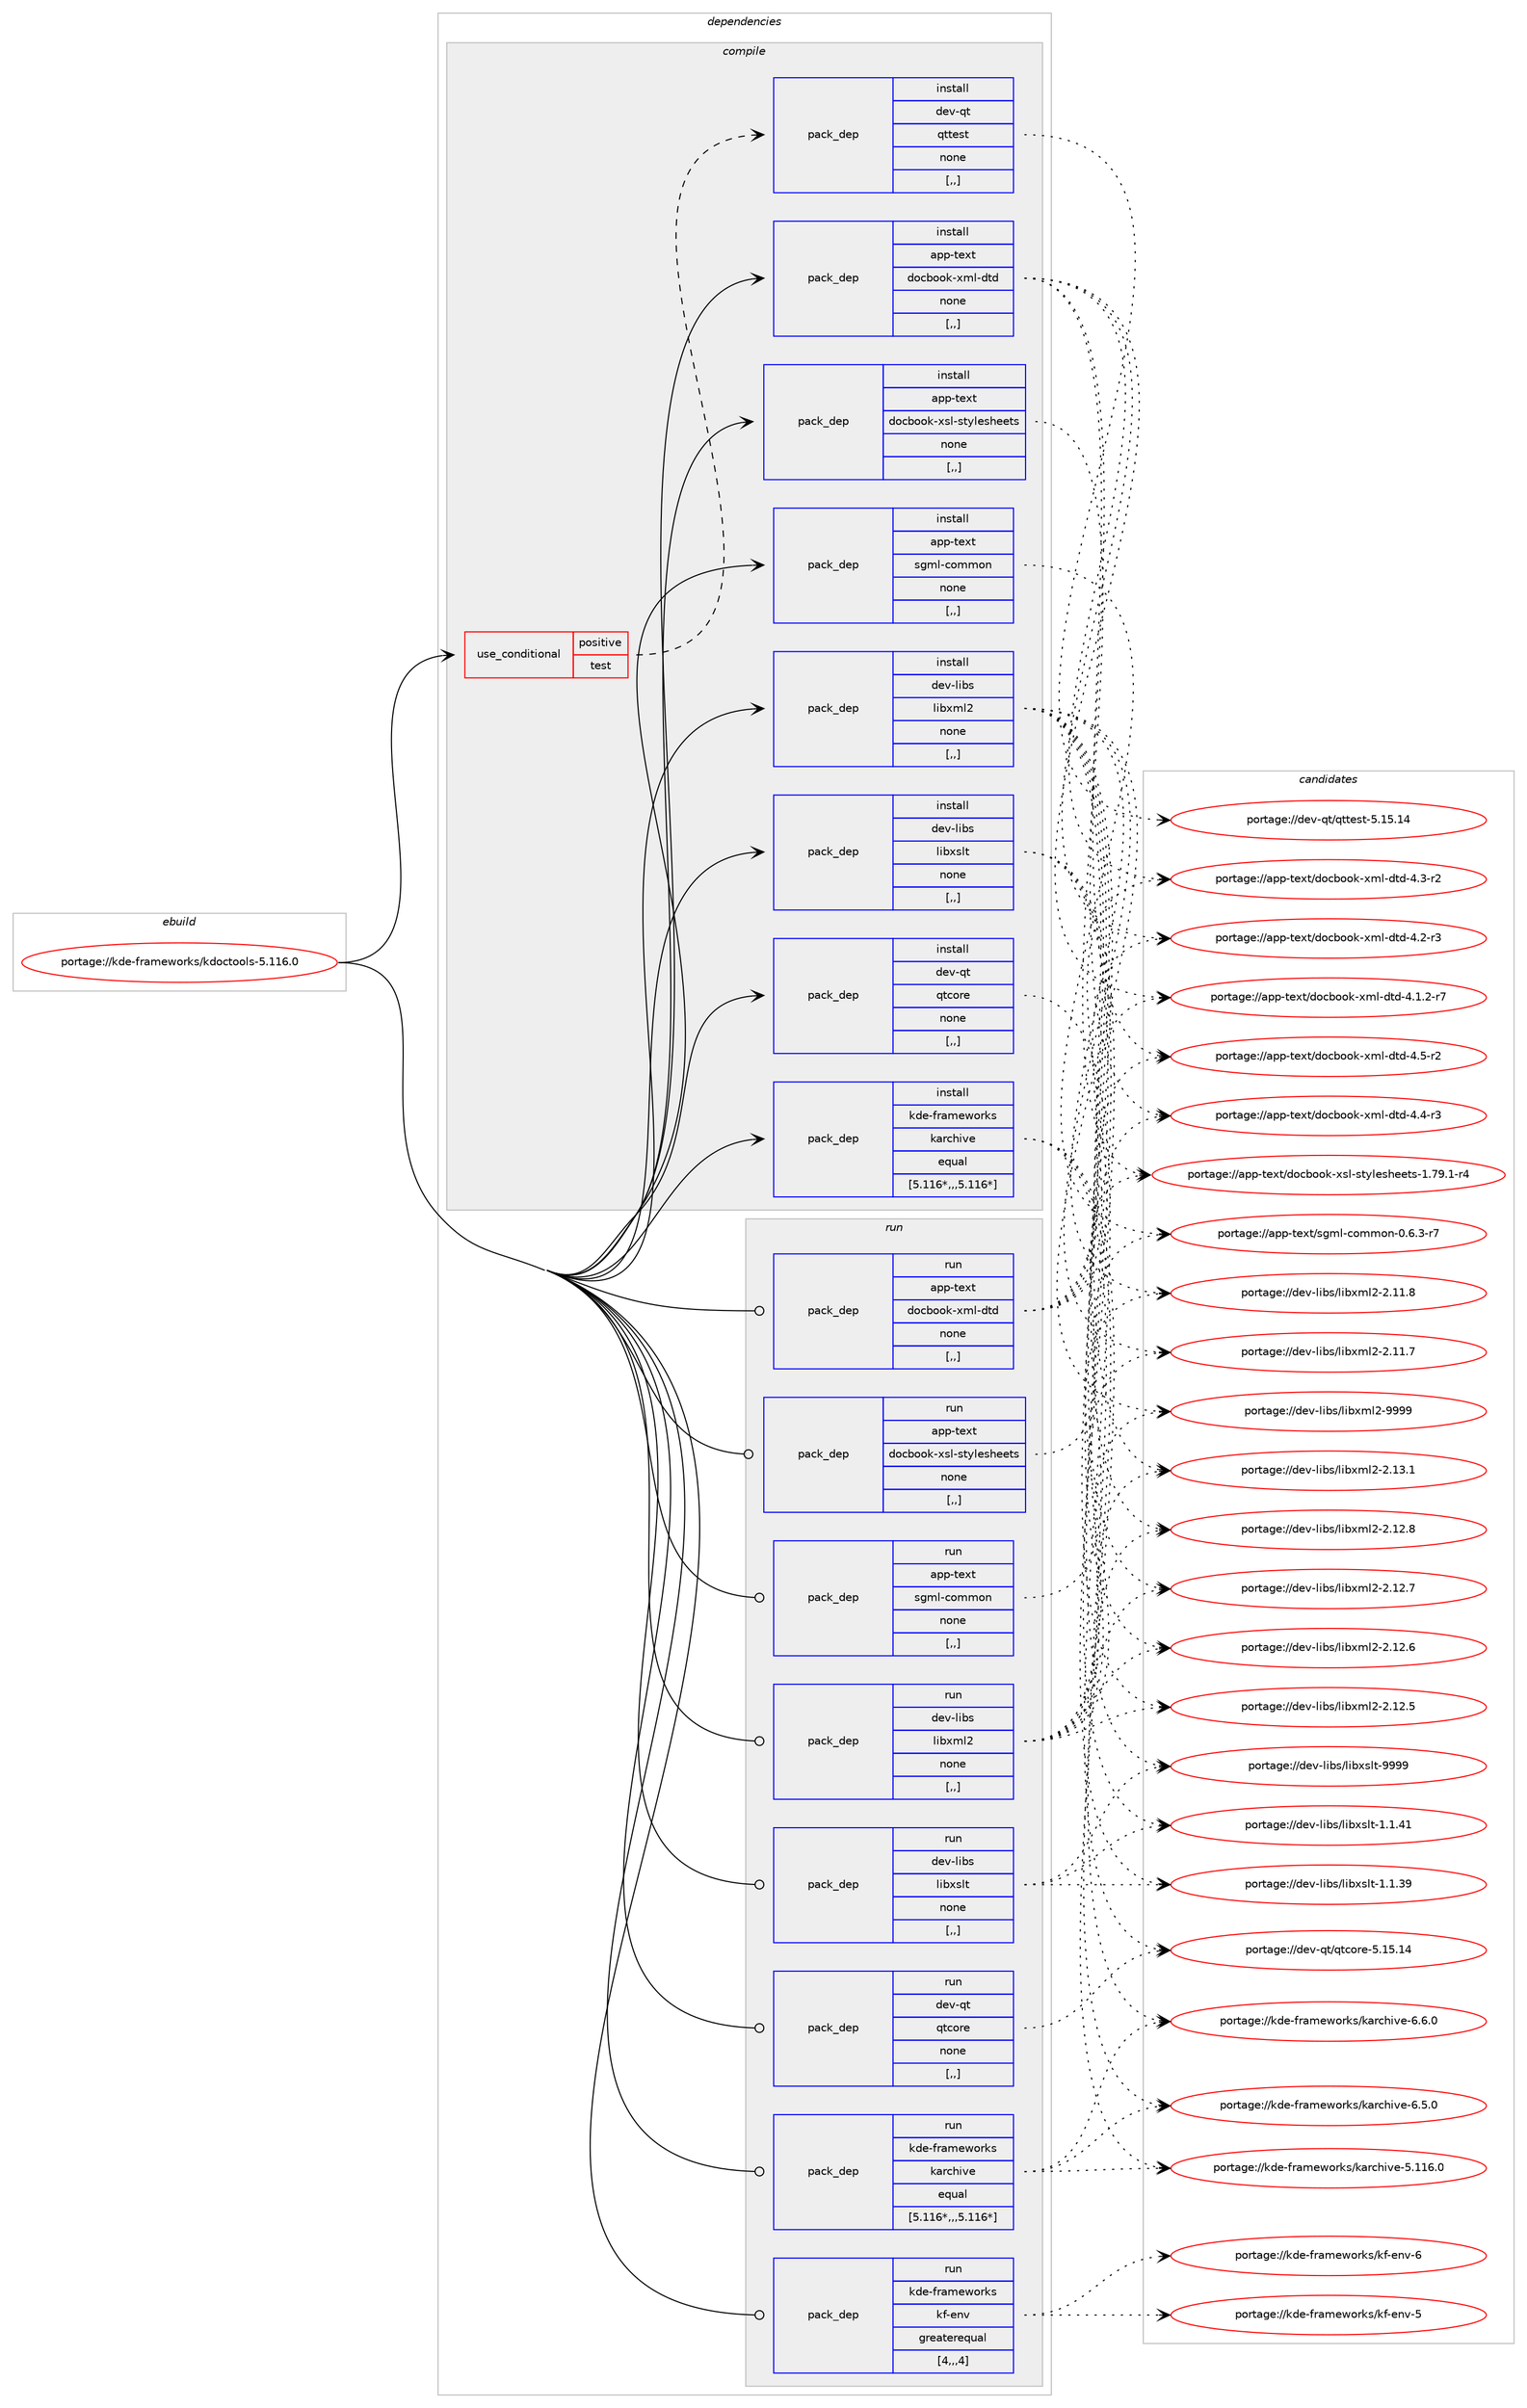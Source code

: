 digraph prolog {

# *************
# Graph options
# *************

newrank=true;
concentrate=true;
compound=true;
graph [rankdir=LR,fontname=Helvetica,fontsize=10,ranksep=1.5];#, ranksep=2.5, nodesep=0.2];
edge  [arrowhead=vee];
node  [fontname=Helvetica,fontsize=10];

# **********
# The ebuild
# **********

subgraph cluster_leftcol {
color=gray;
label=<<i>ebuild</i>>;
id [label="portage://kde-frameworks/kdoctools-5.116.0", color=red, width=4, href="../kde-frameworks/kdoctools-5.116.0.svg"];
}

# ****************
# The dependencies
# ****************

subgraph cluster_midcol {
color=gray;
label=<<i>dependencies</i>>;
subgraph cluster_compile {
fillcolor="#eeeeee";
style=filled;
label=<<i>compile</i>>;
subgraph cond199720 {
dependency766865 [label=<<TABLE BORDER="0" CELLBORDER="1" CELLSPACING="0" CELLPADDING="4"><TR><TD ROWSPAN="3" CELLPADDING="10">use_conditional</TD></TR><TR><TD>positive</TD></TR><TR><TD>test</TD></TR></TABLE>>, shape=none, color=red];
subgraph pack561432 {
dependency766866 [label=<<TABLE BORDER="0" CELLBORDER="1" CELLSPACING="0" CELLPADDING="4" WIDTH="220"><TR><TD ROWSPAN="6" CELLPADDING="30">pack_dep</TD></TR><TR><TD WIDTH="110">install</TD></TR><TR><TD>dev-qt</TD></TR><TR><TD>qttest</TD></TR><TR><TD>none</TD></TR><TR><TD>[,,]</TD></TR></TABLE>>, shape=none, color=blue];
}
dependency766865:e -> dependency766866:w [weight=20,style="dashed",arrowhead="vee"];
}
id:e -> dependency766865:w [weight=20,style="solid",arrowhead="vee"];
subgraph pack561433 {
dependency766867 [label=<<TABLE BORDER="0" CELLBORDER="1" CELLSPACING="0" CELLPADDING="4" WIDTH="220"><TR><TD ROWSPAN="6" CELLPADDING="30">pack_dep</TD></TR><TR><TD WIDTH="110">install</TD></TR><TR><TD>app-text</TD></TR><TR><TD>docbook-xml-dtd</TD></TR><TR><TD>none</TD></TR><TR><TD>[,,]</TD></TR></TABLE>>, shape=none, color=blue];
}
id:e -> dependency766867:w [weight=20,style="solid",arrowhead="vee"];
subgraph pack561434 {
dependency766868 [label=<<TABLE BORDER="0" CELLBORDER="1" CELLSPACING="0" CELLPADDING="4" WIDTH="220"><TR><TD ROWSPAN="6" CELLPADDING="30">pack_dep</TD></TR><TR><TD WIDTH="110">install</TD></TR><TR><TD>app-text</TD></TR><TR><TD>docbook-xsl-stylesheets</TD></TR><TR><TD>none</TD></TR><TR><TD>[,,]</TD></TR></TABLE>>, shape=none, color=blue];
}
id:e -> dependency766868:w [weight=20,style="solid",arrowhead="vee"];
subgraph pack561435 {
dependency766869 [label=<<TABLE BORDER="0" CELLBORDER="1" CELLSPACING="0" CELLPADDING="4" WIDTH="220"><TR><TD ROWSPAN="6" CELLPADDING="30">pack_dep</TD></TR><TR><TD WIDTH="110">install</TD></TR><TR><TD>app-text</TD></TR><TR><TD>sgml-common</TD></TR><TR><TD>none</TD></TR><TR><TD>[,,]</TD></TR></TABLE>>, shape=none, color=blue];
}
id:e -> dependency766869:w [weight=20,style="solid",arrowhead="vee"];
subgraph pack561436 {
dependency766870 [label=<<TABLE BORDER="0" CELLBORDER="1" CELLSPACING="0" CELLPADDING="4" WIDTH="220"><TR><TD ROWSPAN="6" CELLPADDING="30">pack_dep</TD></TR><TR><TD WIDTH="110">install</TD></TR><TR><TD>dev-libs</TD></TR><TR><TD>libxml2</TD></TR><TR><TD>none</TD></TR><TR><TD>[,,]</TD></TR></TABLE>>, shape=none, color=blue];
}
id:e -> dependency766870:w [weight=20,style="solid",arrowhead="vee"];
subgraph pack561437 {
dependency766871 [label=<<TABLE BORDER="0" CELLBORDER="1" CELLSPACING="0" CELLPADDING="4" WIDTH="220"><TR><TD ROWSPAN="6" CELLPADDING="30">pack_dep</TD></TR><TR><TD WIDTH="110">install</TD></TR><TR><TD>dev-libs</TD></TR><TR><TD>libxslt</TD></TR><TR><TD>none</TD></TR><TR><TD>[,,]</TD></TR></TABLE>>, shape=none, color=blue];
}
id:e -> dependency766871:w [weight=20,style="solid",arrowhead="vee"];
subgraph pack561438 {
dependency766872 [label=<<TABLE BORDER="0" CELLBORDER="1" CELLSPACING="0" CELLPADDING="4" WIDTH="220"><TR><TD ROWSPAN="6" CELLPADDING="30">pack_dep</TD></TR><TR><TD WIDTH="110">install</TD></TR><TR><TD>dev-qt</TD></TR><TR><TD>qtcore</TD></TR><TR><TD>none</TD></TR><TR><TD>[,,]</TD></TR></TABLE>>, shape=none, color=blue];
}
id:e -> dependency766872:w [weight=20,style="solid",arrowhead="vee"];
subgraph pack561439 {
dependency766873 [label=<<TABLE BORDER="0" CELLBORDER="1" CELLSPACING="0" CELLPADDING="4" WIDTH="220"><TR><TD ROWSPAN="6" CELLPADDING="30">pack_dep</TD></TR><TR><TD WIDTH="110">install</TD></TR><TR><TD>kde-frameworks</TD></TR><TR><TD>karchive</TD></TR><TR><TD>equal</TD></TR><TR><TD>[5.116*,,,5.116*]</TD></TR></TABLE>>, shape=none, color=blue];
}
id:e -> dependency766873:w [weight=20,style="solid",arrowhead="vee"];
}
subgraph cluster_compileandrun {
fillcolor="#eeeeee";
style=filled;
label=<<i>compile and run</i>>;
}
subgraph cluster_run {
fillcolor="#eeeeee";
style=filled;
label=<<i>run</i>>;
subgraph pack561440 {
dependency766874 [label=<<TABLE BORDER="0" CELLBORDER="1" CELLSPACING="0" CELLPADDING="4" WIDTH="220"><TR><TD ROWSPAN="6" CELLPADDING="30">pack_dep</TD></TR><TR><TD WIDTH="110">run</TD></TR><TR><TD>app-text</TD></TR><TR><TD>docbook-xml-dtd</TD></TR><TR><TD>none</TD></TR><TR><TD>[,,]</TD></TR></TABLE>>, shape=none, color=blue];
}
id:e -> dependency766874:w [weight=20,style="solid",arrowhead="odot"];
subgraph pack561441 {
dependency766875 [label=<<TABLE BORDER="0" CELLBORDER="1" CELLSPACING="0" CELLPADDING="4" WIDTH="220"><TR><TD ROWSPAN="6" CELLPADDING="30">pack_dep</TD></TR><TR><TD WIDTH="110">run</TD></TR><TR><TD>app-text</TD></TR><TR><TD>docbook-xsl-stylesheets</TD></TR><TR><TD>none</TD></TR><TR><TD>[,,]</TD></TR></TABLE>>, shape=none, color=blue];
}
id:e -> dependency766875:w [weight=20,style="solid",arrowhead="odot"];
subgraph pack561442 {
dependency766876 [label=<<TABLE BORDER="0" CELLBORDER="1" CELLSPACING="0" CELLPADDING="4" WIDTH="220"><TR><TD ROWSPAN="6" CELLPADDING="30">pack_dep</TD></TR><TR><TD WIDTH="110">run</TD></TR><TR><TD>app-text</TD></TR><TR><TD>sgml-common</TD></TR><TR><TD>none</TD></TR><TR><TD>[,,]</TD></TR></TABLE>>, shape=none, color=blue];
}
id:e -> dependency766876:w [weight=20,style="solid",arrowhead="odot"];
subgraph pack561443 {
dependency766877 [label=<<TABLE BORDER="0" CELLBORDER="1" CELLSPACING="0" CELLPADDING="4" WIDTH="220"><TR><TD ROWSPAN="6" CELLPADDING="30">pack_dep</TD></TR><TR><TD WIDTH="110">run</TD></TR><TR><TD>dev-libs</TD></TR><TR><TD>libxml2</TD></TR><TR><TD>none</TD></TR><TR><TD>[,,]</TD></TR></TABLE>>, shape=none, color=blue];
}
id:e -> dependency766877:w [weight=20,style="solid",arrowhead="odot"];
subgraph pack561444 {
dependency766878 [label=<<TABLE BORDER="0" CELLBORDER="1" CELLSPACING="0" CELLPADDING="4" WIDTH="220"><TR><TD ROWSPAN="6" CELLPADDING="30">pack_dep</TD></TR><TR><TD WIDTH="110">run</TD></TR><TR><TD>dev-libs</TD></TR><TR><TD>libxslt</TD></TR><TR><TD>none</TD></TR><TR><TD>[,,]</TD></TR></TABLE>>, shape=none, color=blue];
}
id:e -> dependency766878:w [weight=20,style="solid",arrowhead="odot"];
subgraph pack561445 {
dependency766879 [label=<<TABLE BORDER="0" CELLBORDER="1" CELLSPACING="0" CELLPADDING="4" WIDTH="220"><TR><TD ROWSPAN="6" CELLPADDING="30">pack_dep</TD></TR><TR><TD WIDTH="110">run</TD></TR><TR><TD>dev-qt</TD></TR><TR><TD>qtcore</TD></TR><TR><TD>none</TD></TR><TR><TD>[,,]</TD></TR></TABLE>>, shape=none, color=blue];
}
id:e -> dependency766879:w [weight=20,style="solid",arrowhead="odot"];
subgraph pack561446 {
dependency766880 [label=<<TABLE BORDER="0" CELLBORDER="1" CELLSPACING="0" CELLPADDING="4" WIDTH="220"><TR><TD ROWSPAN="6" CELLPADDING="30">pack_dep</TD></TR><TR><TD WIDTH="110">run</TD></TR><TR><TD>kde-frameworks</TD></TR><TR><TD>karchive</TD></TR><TR><TD>equal</TD></TR><TR><TD>[5.116*,,,5.116*]</TD></TR></TABLE>>, shape=none, color=blue];
}
id:e -> dependency766880:w [weight=20,style="solid",arrowhead="odot"];
subgraph pack561447 {
dependency766881 [label=<<TABLE BORDER="0" CELLBORDER="1" CELLSPACING="0" CELLPADDING="4" WIDTH="220"><TR><TD ROWSPAN="6" CELLPADDING="30">pack_dep</TD></TR><TR><TD WIDTH="110">run</TD></TR><TR><TD>kde-frameworks</TD></TR><TR><TD>kf-env</TD></TR><TR><TD>greaterequal</TD></TR><TR><TD>[4,,,4]</TD></TR></TABLE>>, shape=none, color=blue];
}
id:e -> dependency766881:w [weight=20,style="solid",arrowhead="odot"];
}
}

# **************
# The candidates
# **************

subgraph cluster_choices {
rank=same;
color=gray;
label=<<i>candidates</i>>;

subgraph choice561432 {
color=black;
nodesep=1;
choice10010111845113116471131161161011151164553464953464952 [label="portage://dev-qt/qttest-5.15.14", color=red, width=4,href="../dev-qt/qttest-5.15.14.svg"];
dependency766866:e -> choice10010111845113116471131161161011151164553464953464952:w [style=dotted,weight="100"];
}
subgraph choice561433 {
color=black;
nodesep=1;
choice97112112451161011201164710011199981111111074512010910845100116100455246534511450 [label="portage://app-text/docbook-xml-dtd-4.5-r2", color=red, width=4,href="../app-text/docbook-xml-dtd-4.5-r2.svg"];
choice97112112451161011201164710011199981111111074512010910845100116100455246524511451 [label="portage://app-text/docbook-xml-dtd-4.4-r3", color=red, width=4,href="../app-text/docbook-xml-dtd-4.4-r3.svg"];
choice97112112451161011201164710011199981111111074512010910845100116100455246514511450 [label="portage://app-text/docbook-xml-dtd-4.3-r2", color=red, width=4,href="../app-text/docbook-xml-dtd-4.3-r2.svg"];
choice97112112451161011201164710011199981111111074512010910845100116100455246504511451 [label="portage://app-text/docbook-xml-dtd-4.2-r3", color=red, width=4,href="../app-text/docbook-xml-dtd-4.2-r3.svg"];
choice971121124511610112011647100111999811111110745120109108451001161004552464946504511455 [label="portage://app-text/docbook-xml-dtd-4.1.2-r7", color=red, width=4,href="../app-text/docbook-xml-dtd-4.1.2-r7.svg"];
dependency766867:e -> choice97112112451161011201164710011199981111111074512010910845100116100455246534511450:w [style=dotted,weight="100"];
dependency766867:e -> choice97112112451161011201164710011199981111111074512010910845100116100455246524511451:w [style=dotted,weight="100"];
dependency766867:e -> choice97112112451161011201164710011199981111111074512010910845100116100455246514511450:w [style=dotted,weight="100"];
dependency766867:e -> choice97112112451161011201164710011199981111111074512010910845100116100455246504511451:w [style=dotted,weight="100"];
dependency766867:e -> choice971121124511610112011647100111999811111110745120109108451001161004552464946504511455:w [style=dotted,weight="100"];
}
subgraph choice561434 {
color=black;
nodesep=1;
choice97112112451161011201164710011199981111111074512011510845115116121108101115104101101116115454946555746494511452 [label="portage://app-text/docbook-xsl-stylesheets-1.79.1-r4", color=red, width=4,href="../app-text/docbook-xsl-stylesheets-1.79.1-r4.svg"];
dependency766868:e -> choice97112112451161011201164710011199981111111074512011510845115116121108101115104101101116115454946555746494511452:w [style=dotted,weight="100"];
}
subgraph choice561435 {
color=black;
nodesep=1;
choice97112112451161011201164711510310910845991111091091111104548465446514511455 [label="portage://app-text/sgml-common-0.6.3-r7", color=red, width=4,href="../app-text/sgml-common-0.6.3-r7.svg"];
dependency766869:e -> choice97112112451161011201164711510310910845991111091091111104548465446514511455:w [style=dotted,weight="100"];
}
subgraph choice561436 {
color=black;
nodesep=1;
choice10010111845108105981154710810598120109108504557575757 [label="portage://dev-libs/libxml2-9999", color=red, width=4,href="../dev-libs/libxml2-9999.svg"];
choice100101118451081059811547108105981201091085045504649514649 [label="portage://dev-libs/libxml2-2.13.1", color=red, width=4,href="../dev-libs/libxml2-2.13.1.svg"];
choice100101118451081059811547108105981201091085045504649504656 [label="portage://dev-libs/libxml2-2.12.8", color=red, width=4,href="../dev-libs/libxml2-2.12.8.svg"];
choice100101118451081059811547108105981201091085045504649504655 [label="portage://dev-libs/libxml2-2.12.7", color=red, width=4,href="../dev-libs/libxml2-2.12.7.svg"];
choice100101118451081059811547108105981201091085045504649504654 [label="portage://dev-libs/libxml2-2.12.6", color=red, width=4,href="../dev-libs/libxml2-2.12.6.svg"];
choice100101118451081059811547108105981201091085045504649504653 [label="portage://dev-libs/libxml2-2.12.5", color=red, width=4,href="../dev-libs/libxml2-2.12.5.svg"];
choice100101118451081059811547108105981201091085045504649494656 [label="portage://dev-libs/libxml2-2.11.8", color=red, width=4,href="../dev-libs/libxml2-2.11.8.svg"];
choice100101118451081059811547108105981201091085045504649494655 [label="portage://dev-libs/libxml2-2.11.7", color=red, width=4,href="../dev-libs/libxml2-2.11.7.svg"];
dependency766870:e -> choice10010111845108105981154710810598120109108504557575757:w [style=dotted,weight="100"];
dependency766870:e -> choice100101118451081059811547108105981201091085045504649514649:w [style=dotted,weight="100"];
dependency766870:e -> choice100101118451081059811547108105981201091085045504649504656:w [style=dotted,weight="100"];
dependency766870:e -> choice100101118451081059811547108105981201091085045504649504655:w [style=dotted,weight="100"];
dependency766870:e -> choice100101118451081059811547108105981201091085045504649504654:w [style=dotted,weight="100"];
dependency766870:e -> choice100101118451081059811547108105981201091085045504649504653:w [style=dotted,weight="100"];
dependency766870:e -> choice100101118451081059811547108105981201091085045504649494656:w [style=dotted,weight="100"];
dependency766870:e -> choice100101118451081059811547108105981201091085045504649494655:w [style=dotted,weight="100"];
}
subgraph choice561437 {
color=black;
nodesep=1;
choice100101118451081059811547108105981201151081164557575757 [label="portage://dev-libs/libxslt-9999", color=red, width=4,href="../dev-libs/libxslt-9999.svg"];
choice1001011184510810598115471081059812011510811645494649465249 [label="portage://dev-libs/libxslt-1.1.41", color=red, width=4,href="../dev-libs/libxslt-1.1.41.svg"];
choice1001011184510810598115471081059812011510811645494649465157 [label="portage://dev-libs/libxslt-1.1.39", color=red, width=4,href="../dev-libs/libxslt-1.1.39.svg"];
dependency766871:e -> choice100101118451081059811547108105981201151081164557575757:w [style=dotted,weight="100"];
dependency766871:e -> choice1001011184510810598115471081059812011510811645494649465249:w [style=dotted,weight="100"];
dependency766871:e -> choice1001011184510810598115471081059812011510811645494649465157:w [style=dotted,weight="100"];
}
subgraph choice561438 {
color=black;
nodesep=1;
choice1001011184511311647113116991111141014553464953464952 [label="portage://dev-qt/qtcore-5.15.14", color=red, width=4,href="../dev-qt/qtcore-5.15.14.svg"];
dependency766872:e -> choice1001011184511311647113116991111141014553464953464952:w [style=dotted,weight="100"];
}
subgraph choice561439 {
color=black;
nodesep=1;
choice1071001014510211497109101119111114107115471079711499104105118101455446544648 [label="portage://kde-frameworks/karchive-6.6.0", color=red, width=4,href="../kde-frameworks/karchive-6.6.0.svg"];
choice1071001014510211497109101119111114107115471079711499104105118101455446534648 [label="portage://kde-frameworks/karchive-6.5.0", color=red, width=4,href="../kde-frameworks/karchive-6.5.0.svg"];
choice10710010145102114971091011191111141071154710797114991041051181014553464949544648 [label="portage://kde-frameworks/karchive-5.116.0", color=red, width=4,href="../kde-frameworks/karchive-5.116.0.svg"];
dependency766873:e -> choice1071001014510211497109101119111114107115471079711499104105118101455446544648:w [style=dotted,weight="100"];
dependency766873:e -> choice1071001014510211497109101119111114107115471079711499104105118101455446534648:w [style=dotted,weight="100"];
dependency766873:e -> choice10710010145102114971091011191111141071154710797114991041051181014553464949544648:w [style=dotted,weight="100"];
}
subgraph choice561440 {
color=black;
nodesep=1;
choice97112112451161011201164710011199981111111074512010910845100116100455246534511450 [label="portage://app-text/docbook-xml-dtd-4.5-r2", color=red, width=4,href="../app-text/docbook-xml-dtd-4.5-r2.svg"];
choice97112112451161011201164710011199981111111074512010910845100116100455246524511451 [label="portage://app-text/docbook-xml-dtd-4.4-r3", color=red, width=4,href="../app-text/docbook-xml-dtd-4.4-r3.svg"];
choice97112112451161011201164710011199981111111074512010910845100116100455246514511450 [label="portage://app-text/docbook-xml-dtd-4.3-r2", color=red, width=4,href="../app-text/docbook-xml-dtd-4.3-r2.svg"];
choice97112112451161011201164710011199981111111074512010910845100116100455246504511451 [label="portage://app-text/docbook-xml-dtd-4.2-r3", color=red, width=4,href="../app-text/docbook-xml-dtd-4.2-r3.svg"];
choice971121124511610112011647100111999811111110745120109108451001161004552464946504511455 [label="portage://app-text/docbook-xml-dtd-4.1.2-r7", color=red, width=4,href="../app-text/docbook-xml-dtd-4.1.2-r7.svg"];
dependency766874:e -> choice97112112451161011201164710011199981111111074512010910845100116100455246534511450:w [style=dotted,weight="100"];
dependency766874:e -> choice97112112451161011201164710011199981111111074512010910845100116100455246524511451:w [style=dotted,weight="100"];
dependency766874:e -> choice97112112451161011201164710011199981111111074512010910845100116100455246514511450:w [style=dotted,weight="100"];
dependency766874:e -> choice97112112451161011201164710011199981111111074512010910845100116100455246504511451:w [style=dotted,weight="100"];
dependency766874:e -> choice971121124511610112011647100111999811111110745120109108451001161004552464946504511455:w [style=dotted,weight="100"];
}
subgraph choice561441 {
color=black;
nodesep=1;
choice97112112451161011201164710011199981111111074512011510845115116121108101115104101101116115454946555746494511452 [label="portage://app-text/docbook-xsl-stylesheets-1.79.1-r4", color=red, width=4,href="../app-text/docbook-xsl-stylesheets-1.79.1-r4.svg"];
dependency766875:e -> choice97112112451161011201164710011199981111111074512011510845115116121108101115104101101116115454946555746494511452:w [style=dotted,weight="100"];
}
subgraph choice561442 {
color=black;
nodesep=1;
choice97112112451161011201164711510310910845991111091091111104548465446514511455 [label="portage://app-text/sgml-common-0.6.3-r7", color=red, width=4,href="../app-text/sgml-common-0.6.3-r7.svg"];
dependency766876:e -> choice97112112451161011201164711510310910845991111091091111104548465446514511455:w [style=dotted,weight="100"];
}
subgraph choice561443 {
color=black;
nodesep=1;
choice10010111845108105981154710810598120109108504557575757 [label="portage://dev-libs/libxml2-9999", color=red, width=4,href="../dev-libs/libxml2-9999.svg"];
choice100101118451081059811547108105981201091085045504649514649 [label="portage://dev-libs/libxml2-2.13.1", color=red, width=4,href="../dev-libs/libxml2-2.13.1.svg"];
choice100101118451081059811547108105981201091085045504649504656 [label="portage://dev-libs/libxml2-2.12.8", color=red, width=4,href="../dev-libs/libxml2-2.12.8.svg"];
choice100101118451081059811547108105981201091085045504649504655 [label="portage://dev-libs/libxml2-2.12.7", color=red, width=4,href="../dev-libs/libxml2-2.12.7.svg"];
choice100101118451081059811547108105981201091085045504649504654 [label="portage://dev-libs/libxml2-2.12.6", color=red, width=4,href="../dev-libs/libxml2-2.12.6.svg"];
choice100101118451081059811547108105981201091085045504649504653 [label="portage://dev-libs/libxml2-2.12.5", color=red, width=4,href="../dev-libs/libxml2-2.12.5.svg"];
choice100101118451081059811547108105981201091085045504649494656 [label="portage://dev-libs/libxml2-2.11.8", color=red, width=4,href="../dev-libs/libxml2-2.11.8.svg"];
choice100101118451081059811547108105981201091085045504649494655 [label="portage://dev-libs/libxml2-2.11.7", color=red, width=4,href="../dev-libs/libxml2-2.11.7.svg"];
dependency766877:e -> choice10010111845108105981154710810598120109108504557575757:w [style=dotted,weight="100"];
dependency766877:e -> choice100101118451081059811547108105981201091085045504649514649:w [style=dotted,weight="100"];
dependency766877:e -> choice100101118451081059811547108105981201091085045504649504656:w [style=dotted,weight="100"];
dependency766877:e -> choice100101118451081059811547108105981201091085045504649504655:w [style=dotted,weight="100"];
dependency766877:e -> choice100101118451081059811547108105981201091085045504649504654:w [style=dotted,weight="100"];
dependency766877:e -> choice100101118451081059811547108105981201091085045504649504653:w [style=dotted,weight="100"];
dependency766877:e -> choice100101118451081059811547108105981201091085045504649494656:w [style=dotted,weight="100"];
dependency766877:e -> choice100101118451081059811547108105981201091085045504649494655:w [style=dotted,weight="100"];
}
subgraph choice561444 {
color=black;
nodesep=1;
choice100101118451081059811547108105981201151081164557575757 [label="portage://dev-libs/libxslt-9999", color=red, width=4,href="../dev-libs/libxslt-9999.svg"];
choice1001011184510810598115471081059812011510811645494649465249 [label="portage://dev-libs/libxslt-1.1.41", color=red, width=4,href="../dev-libs/libxslt-1.1.41.svg"];
choice1001011184510810598115471081059812011510811645494649465157 [label="portage://dev-libs/libxslt-1.1.39", color=red, width=4,href="../dev-libs/libxslt-1.1.39.svg"];
dependency766878:e -> choice100101118451081059811547108105981201151081164557575757:w [style=dotted,weight="100"];
dependency766878:e -> choice1001011184510810598115471081059812011510811645494649465249:w [style=dotted,weight="100"];
dependency766878:e -> choice1001011184510810598115471081059812011510811645494649465157:w [style=dotted,weight="100"];
}
subgraph choice561445 {
color=black;
nodesep=1;
choice1001011184511311647113116991111141014553464953464952 [label="portage://dev-qt/qtcore-5.15.14", color=red, width=4,href="../dev-qt/qtcore-5.15.14.svg"];
dependency766879:e -> choice1001011184511311647113116991111141014553464953464952:w [style=dotted,weight="100"];
}
subgraph choice561446 {
color=black;
nodesep=1;
choice1071001014510211497109101119111114107115471079711499104105118101455446544648 [label="portage://kde-frameworks/karchive-6.6.0", color=red, width=4,href="../kde-frameworks/karchive-6.6.0.svg"];
choice1071001014510211497109101119111114107115471079711499104105118101455446534648 [label="portage://kde-frameworks/karchive-6.5.0", color=red, width=4,href="../kde-frameworks/karchive-6.5.0.svg"];
choice10710010145102114971091011191111141071154710797114991041051181014553464949544648 [label="portage://kde-frameworks/karchive-5.116.0", color=red, width=4,href="../kde-frameworks/karchive-5.116.0.svg"];
dependency766880:e -> choice1071001014510211497109101119111114107115471079711499104105118101455446544648:w [style=dotted,weight="100"];
dependency766880:e -> choice1071001014510211497109101119111114107115471079711499104105118101455446534648:w [style=dotted,weight="100"];
dependency766880:e -> choice10710010145102114971091011191111141071154710797114991041051181014553464949544648:w [style=dotted,weight="100"];
}
subgraph choice561447 {
color=black;
nodesep=1;
choice107100101451021149710910111911111410711547107102451011101184554 [label="portage://kde-frameworks/kf-env-6", color=red, width=4,href="../kde-frameworks/kf-env-6.svg"];
choice107100101451021149710910111911111410711547107102451011101184553 [label="portage://kde-frameworks/kf-env-5", color=red, width=4,href="../kde-frameworks/kf-env-5.svg"];
dependency766881:e -> choice107100101451021149710910111911111410711547107102451011101184554:w [style=dotted,weight="100"];
dependency766881:e -> choice107100101451021149710910111911111410711547107102451011101184553:w [style=dotted,weight="100"];
}
}

}

